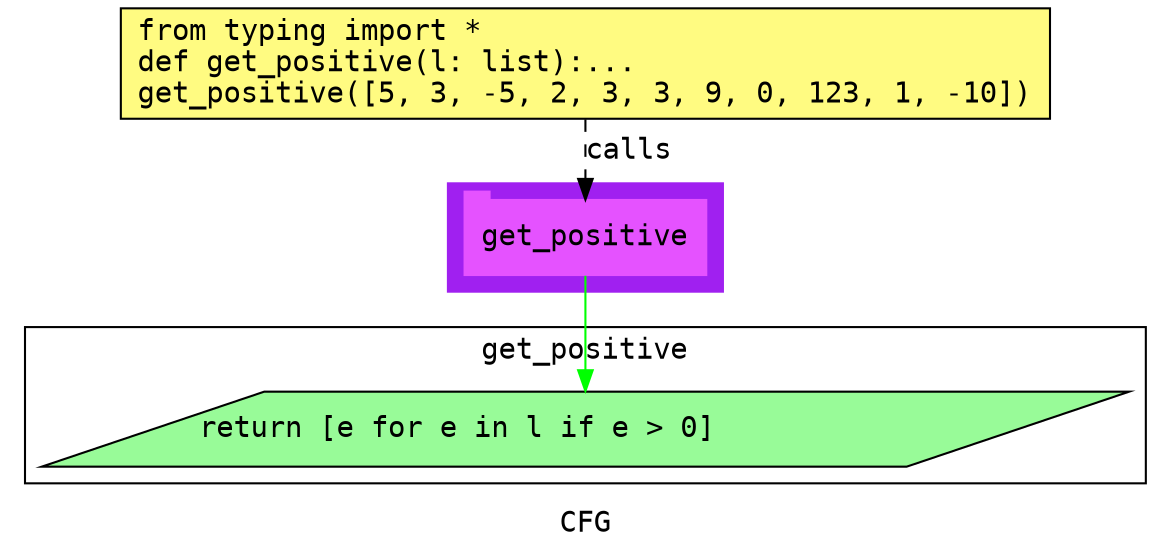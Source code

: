 digraph cluster38CFG {
	graph [bb="0,0,536,259",
		compound=True,
		fontname="DejaVu Sans Mono",
		label=CFG,
		lheight=0.21,
		lp="268,11.5",
		lwidth=0.35,
		pack=False,
		rankdir=TB,
		ranksep=0.02
	];
	node [fontname="DejaVu Sans Mono",
		label="\N"
	];
	edge [fontname="DejaVu Sans Mono"];
	subgraph cluster_1 {
		graph [bb="202,123,334,175",
			color=purple,
			compound=true,
			fontname="DejaVu Sans Mono",
			label="",
			rankdir=TB,
			ranksep=0.02,
			shape=tab,
			style=filled
		];
		node [fontname="DejaVu Sans Mono"];
		edge [fontname="DejaVu Sans Mono"];
		6	[color="#E552FF",
			height=0.5,
			label=get_positive,
			linenum="[7]",
			pos="268,149",
			shape=tab,
			style=filled,
			width=1.6111];
	}
	subgraph cluster0get_positive {
		graph [bb="8,31,528,106",
			compound=True,
			fontname="DejaVu Sans Mono",
			label=get_positive,
			lheight=0.21,
			lp="268,94.5",
			lwidth=1.39,
			pack=False,
			rankdir=TB,
			ranksep=0.02
		];
		node [fontname="DejaVu Sans Mono"];
		edge [fontname="DejaVu Sans Mono"];
		3	[fillcolor="#98fb98",
			height=0.5,
			label="return [e for e in l if e > 0]\l",
			linenum="[5]",
			pos="268,57",
			shape=parallelogram,
			style="filled,solid",
			width=6.9882];
	}
	1	[fillcolor="#FFFB81",
		height=0.73611,
		label="from typing import *\ldef get_positive(l: list):...\lget_positive([5, 3, -5, 2, 3, 3, 9, 0, 123, 1, -10])\l",
		linenum="[1]",
		pos="268,232.5",
		shape=rectangle,
		style="filled,solid",
		width=6.1944];
	1 -> 6	[label=calls,
		lp="289,190.5",
		pos="e,268,167.13 268,205.71 268,196.66 268,186.47 268,177.3",
		style=dashed];
	6 -> 3	[color=green,
		pos="e,268,75.3 268,130.65 268,117.82 268,100.11 268,85.381"];
}
